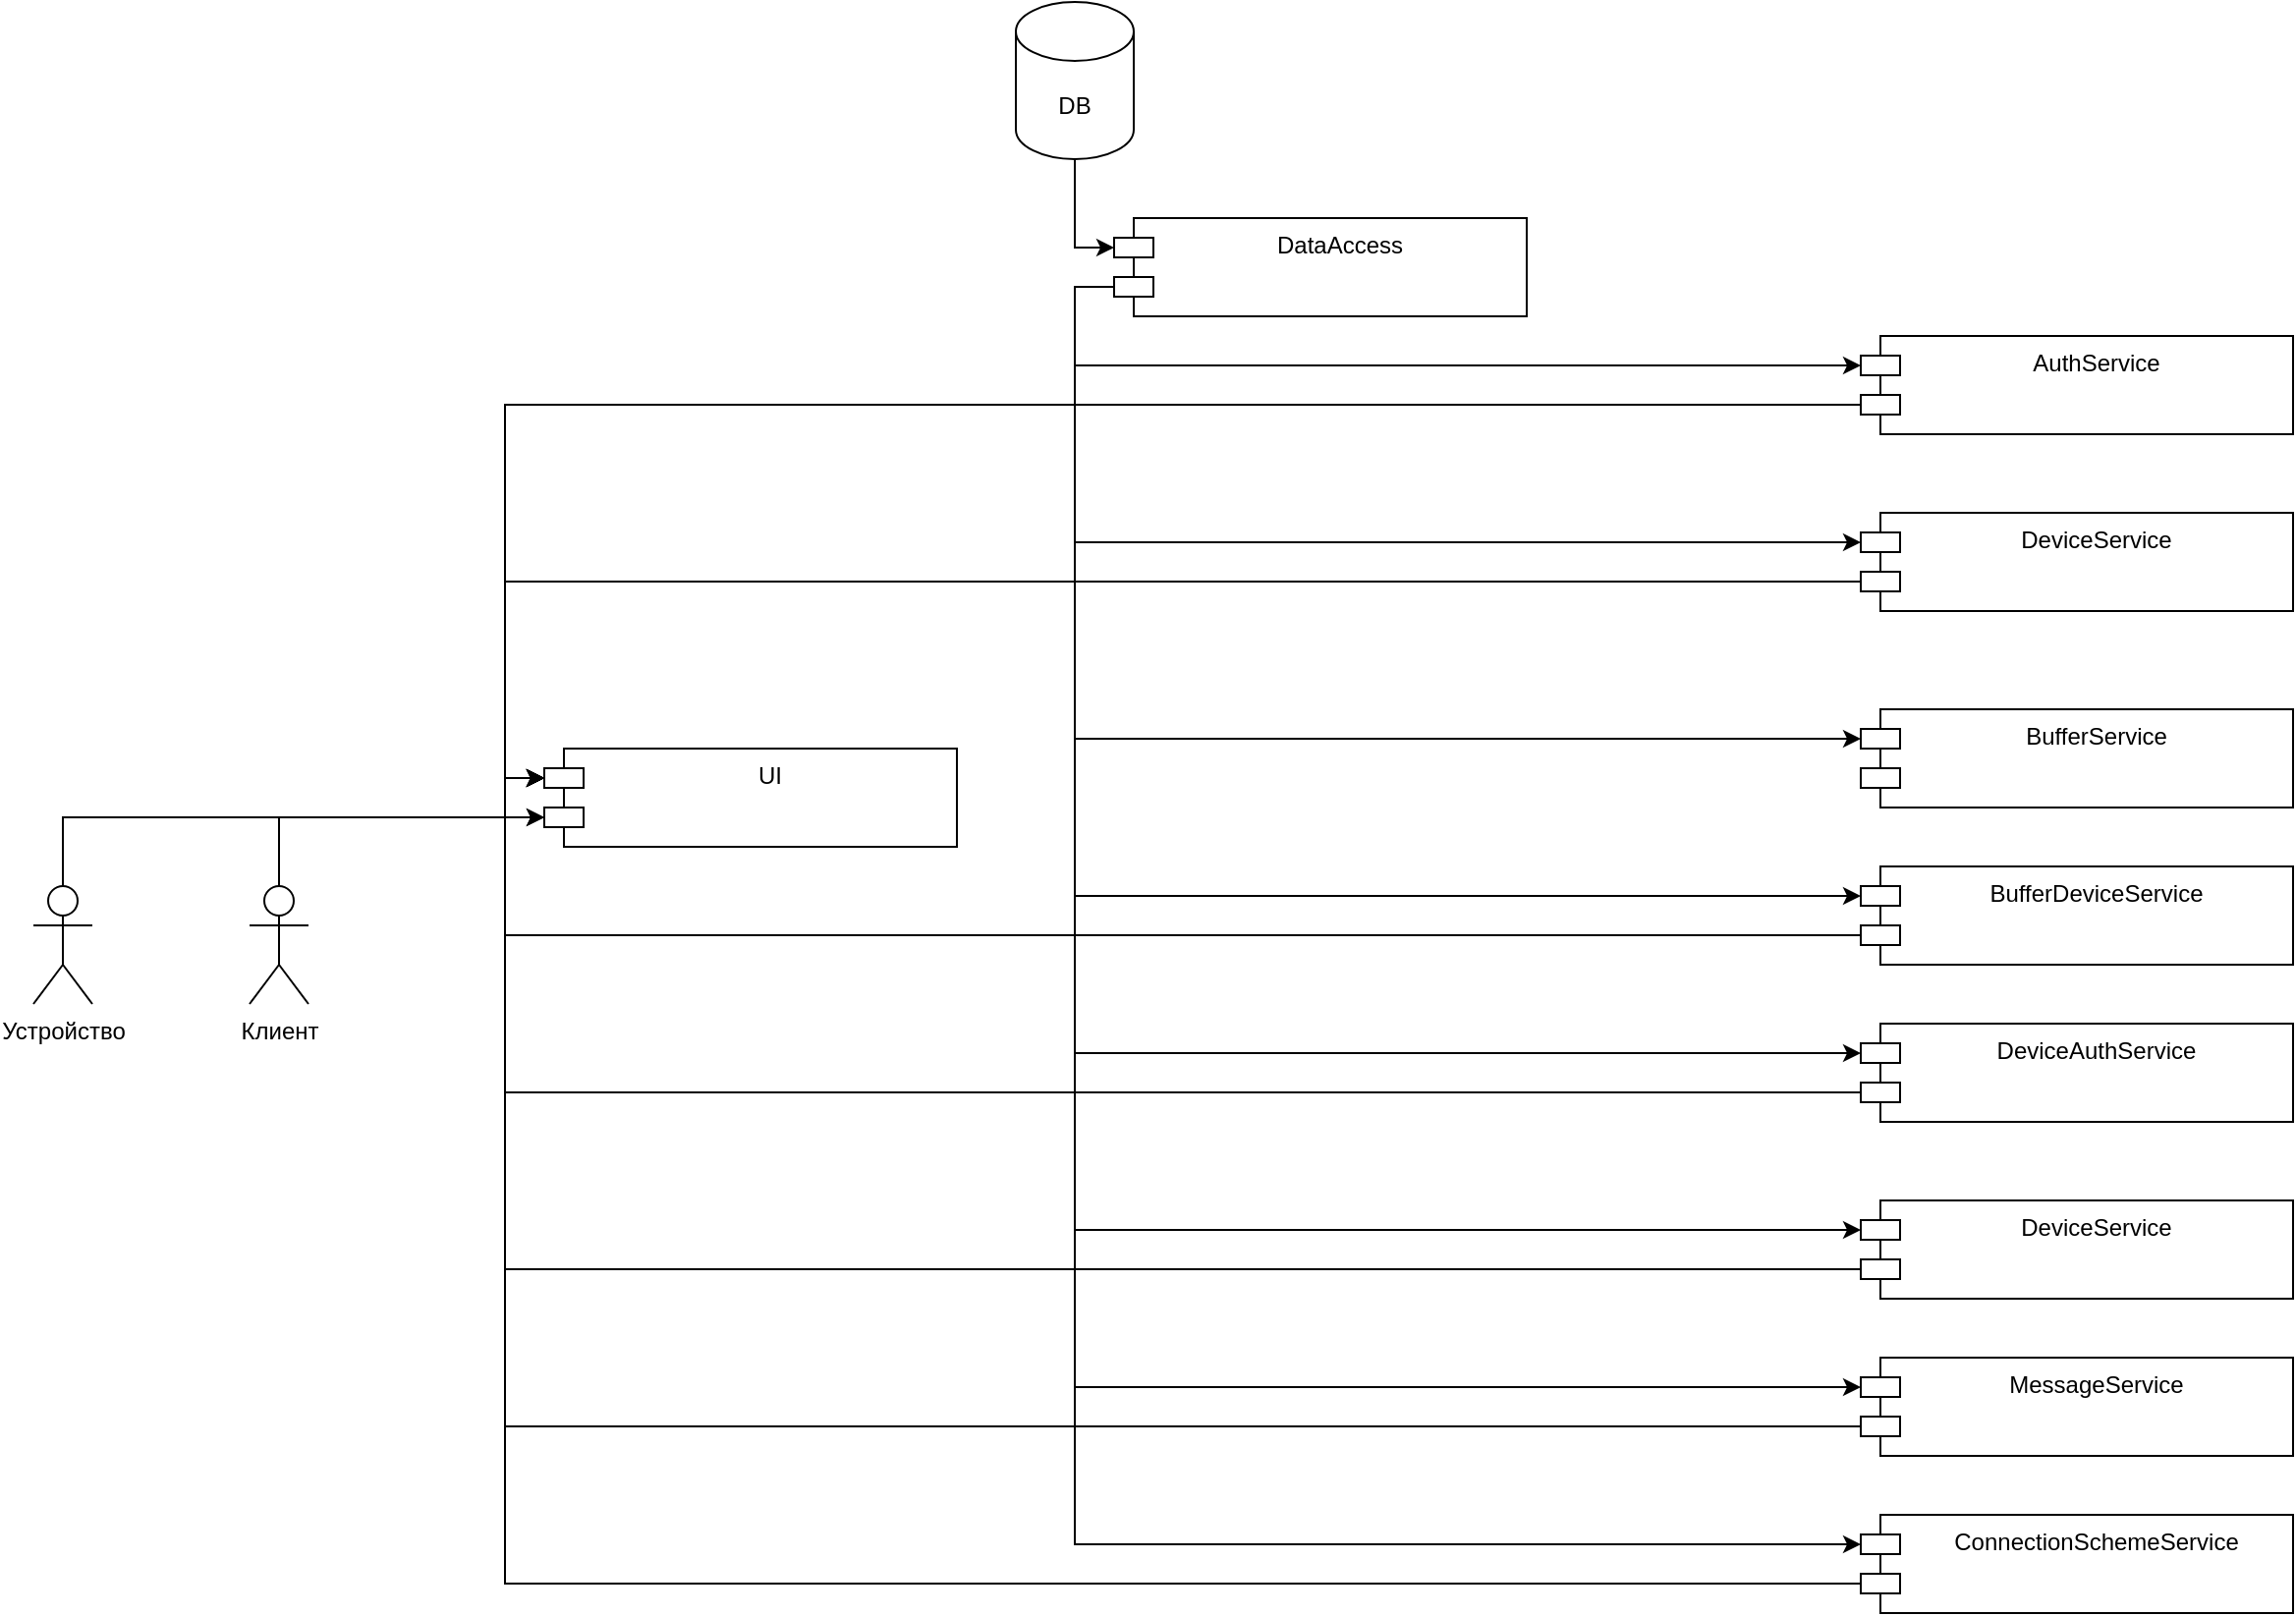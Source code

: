 <mxfile version="28.1.2">
  <diagram name="Страница — 1" id="zjXlwpWgb5OhHrgpzQtu">
    <mxGraphModel dx="3080" dy="2132" grid="1" gridSize="10" guides="1" tooltips="1" connect="1" arrows="1" fold="1" page="1" pageScale="1" pageWidth="827" pageHeight="1169" math="0" shadow="0">
      <root>
        <mxCell id="0" />
        <mxCell id="1" parent="0" />
        <mxCell id="83OvZlMlJgbBjF0fkS-H-1" value="DeviceService" style="shape=module;align=left;spacingLeft=20;align=center;verticalAlign=top;whiteSpace=wrap;html=1;" parent="1" vertex="1">
          <mxGeometry x="-100" y="150" width="220" height="50" as="geometry" />
        </mxCell>
        <mxCell id="83OvZlMlJgbBjF0fkS-H-2" value="BufferDeviceService" style="shape=module;align=left;spacingLeft=20;align=center;verticalAlign=top;whiteSpace=wrap;html=1;" parent="1" vertex="1">
          <mxGeometry x="-100" y="330" width="220" height="50" as="geometry" />
        </mxCell>
        <mxCell id="83OvZlMlJgbBjF0fkS-H-4" value="ConnectionSchemeService" style="shape=module;align=left;spacingLeft=20;align=center;verticalAlign=top;whiteSpace=wrap;html=1;" parent="1" vertex="1">
          <mxGeometry x="-100" y="660" width="220" height="50" as="geometry" />
        </mxCell>
        <mxCell id="83OvZlMlJgbBjF0fkS-H-5" value="MessageService" style="shape=module;align=left;spacingLeft=20;align=center;verticalAlign=top;whiteSpace=wrap;html=1;" parent="1" vertex="1">
          <mxGeometry x="-100" y="580" width="220" height="50" as="geometry" />
        </mxCell>
        <mxCell id="83OvZlMlJgbBjF0fkS-H-6" value="DeviceService&lt;div&gt;&lt;br&gt;&lt;/div&gt;" style="shape=module;align=left;spacingLeft=20;align=center;verticalAlign=top;whiteSpace=wrap;html=1;" parent="1" vertex="1">
          <mxGeometry x="-100" y="500" width="220" height="50" as="geometry" />
        </mxCell>
        <mxCell id="83OvZlMlJgbBjF0fkS-H-7" value="DeviceAuthService" style="shape=module;align=left;spacingLeft=20;align=center;verticalAlign=top;whiteSpace=wrap;html=1;" parent="1" vertex="1">
          <mxGeometry x="-100" y="410" width="220" height="50" as="geometry" />
        </mxCell>
        <mxCell id="83OvZlMlJgbBjF0fkS-H-8" value="AuthService&lt;div&gt;&lt;span style=&quot;white-space: pre;&quot;&gt;&#x9;&lt;/span&gt;&lt;br&gt;&lt;/div&gt;" style="shape=module;align=left;spacingLeft=20;align=center;verticalAlign=top;whiteSpace=wrap;html=1;" parent="1" vertex="1">
          <mxGeometry x="-100" y="60" width="220" height="50" as="geometry" />
        </mxCell>
        <mxCell id="83OvZlMlJgbBjF0fkS-H-9" value="BufferService" style="shape=module;align=left;spacingLeft=20;align=center;verticalAlign=top;whiteSpace=wrap;html=1;" parent="1" vertex="1">
          <mxGeometry x="-100" y="250" width="220" height="50" as="geometry" />
        </mxCell>
        <mxCell id="83OvZlMlJgbBjF0fkS-H-14" style="edgeStyle=orthogonalEdgeStyle;rounded=0;orthogonalLoop=1;jettySize=auto;html=1;entryX=0;entryY=0;entryDx=0;entryDy=15;entryPerimeter=0;" parent="1" source="83OvZlMlJgbBjF0fkS-H-11" target="83OvZlMlJgbBjF0fkS-H-13" edge="1">
          <mxGeometry relative="1" as="geometry">
            <mxPoint x="370" y="50" as="targetPoint" />
          </mxGeometry>
        </mxCell>
        <mxCell id="83OvZlMlJgbBjF0fkS-H-11" value="DB" style="shape=cylinder3;whiteSpace=wrap;html=1;boundedLbl=1;backgroundOutline=1;size=15;" parent="1" vertex="1">
          <mxGeometry x="-530" y="-110" width="60" height="80" as="geometry" />
        </mxCell>
        <mxCell id="83OvZlMlJgbBjF0fkS-H-15" style="edgeStyle=orthogonalEdgeStyle;rounded=0;orthogonalLoop=1;jettySize=auto;html=1;exitX=0;exitY=0;exitDx=0;exitDy=35;exitPerimeter=0;entryX=0;entryY=0;entryDx=0;entryDy=15;entryPerimeter=0;" parent="1" source="83OvZlMlJgbBjF0fkS-H-13" target="83OvZlMlJgbBjF0fkS-H-8" edge="1">
          <mxGeometry relative="1" as="geometry">
            <mxPoint x="150" y="20" as="targetPoint" />
          </mxGeometry>
        </mxCell>
        <mxCell id="83OvZlMlJgbBjF0fkS-H-13" value="DataAccess" style="shape=module;align=left;spacingLeft=20;align=center;verticalAlign=top;whiteSpace=wrap;html=1;" parent="1" vertex="1">
          <mxGeometry x="-480" width="210" height="50" as="geometry" />
        </mxCell>
        <mxCell id="83OvZlMlJgbBjF0fkS-H-16" style="edgeStyle=orthogonalEdgeStyle;rounded=0;orthogonalLoop=1;jettySize=auto;html=1;exitX=0;exitY=0;exitDx=0;exitDy=35;exitPerimeter=0;entryX=0;entryY=0;entryDx=0;entryDy=15;entryPerimeter=0;" parent="1" source="83OvZlMlJgbBjF0fkS-H-13" target="83OvZlMlJgbBjF0fkS-H-1" edge="1">
          <mxGeometry relative="1" as="geometry" />
        </mxCell>
        <mxCell id="83OvZlMlJgbBjF0fkS-H-17" style="edgeStyle=orthogonalEdgeStyle;rounded=0;orthogonalLoop=1;jettySize=auto;html=1;exitX=0;exitY=0;exitDx=0;exitDy=35;exitPerimeter=0;entryX=0;entryY=0;entryDx=0;entryDy=15;entryPerimeter=0;" parent="1" source="83OvZlMlJgbBjF0fkS-H-13" target="83OvZlMlJgbBjF0fkS-H-9" edge="1">
          <mxGeometry relative="1" as="geometry" />
        </mxCell>
        <mxCell id="83OvZlMlJgbBjF0fkS-H-18" style="edgeStyle=orthogonalEdgeStyle;rounded=0;orthogonalLoop=1;jettySize=auto;html=1;exitX=0;exitY=0;exitDx=0;exitDy=35;exitPerimeter=0;entryX=0;entryY=0;entryDx=0;entryDy=15;entryPerimeter=0;" parent="1" source="83OvZlMlJgbBjF0fkS-H-13" target="83OvZlMlJgbBjF0fkS-H-2" edge="1">
          <mxGeometry relative="1" as="geometry" />
        </mxCell>
        <mxCell id="83OvZlMlJgbBjF0fkS-H-19" style="edgeStyle=orthogonalEdgeStyle;rounded=0;orthogonalLoop=1;jettySize=auto;html=1;exitX=0;exitY=0;exitDx=0;exitDy=35;exitPerimeter=0;entryX=0;entryY=0;entryDx=0;entryDy=15;entryPerimeter=0;" parent="1" source="83OvZlMlJgbBjF0fkS-H-13" target="83OvZlMlJgbBjF0fkS-H-7" edge="1">
          <mxGeometry relative="1" as="geometry" />
        </mxCell>
        <mxCell id="83OvZlMlJgbBjF0fkS-H-20" style="edgeStyle=orthogonalEdgeStyle;rounded=0;orthogonalLoop=1;jettySize=auto;html=1;exitX=0;exitY=0;exitDx=0;exitDy=35;exitPerimeter=0;entryX=0;entryY=0;entryDx=0;entryDy=15;entryPerimeter=0;" parent="1" source="83OvZlMlJgbBjF0fkS-H-13" target="83OvZlMlJgbBjF0fkS-H-6" edge="1">
          <mxGeometry relative="1" as="geometry" />
        </mxCell>
        <mxCell id="83OvZlMlJgbBjF0fkS-H-21" style="edgeStyle=orthogonalEdgeStyle;rounded=0;orthogonalLoop=1;jettySize=auto;html=1;exitX=0;exitY=0;exitDx=0;exitDy=35;exitPerimeter=0;entryX=0;entryY=0;entryDx=0;entryDy=15;entryPerimeter=0;" parent="1" source="83OvZlMlJgbBjF0fkS-H-13" target="83OvZlMlJgbBjF0fkS-H-5" edge="1">
          <mxGeometry relative="1" as="geometry" />
        </mxCell>
        <mxCell id="83OvZlMlJgbBjF0fkS-H-22" style="edgeStyle=orthogonalEdgeStyle;rounded=0;orthogonalLoop=1;jettySize=auto;html=1;exitX=0;exitY=0;exitDx=0;exitDy=35;exitPerimeter=0;entryX=0;entryY=0;entryDx=0;entryDy=15;entryPerimeter=0;" parent="1" source="83OvZlMlJgbBjF0fkS-H-13" target="83OvZlMlJgbBjF0fkS-H-4" edge="1">
          <mxGeometry relative="1" as="geometry" />
        </mxCell>
        <mxCell id="83OvZlMlJgbBjF0fkS-H-23" value="Клиент" style="shape=umlActor;verticalLabelPosition=bottom;verticalAlign=top;html=1;" parent="1" vertex="1">
          <mxGeometry x="-920" y="340" width="30" height="60" as="geometry" />
        </mxCell>
        <mxCell id="83OvZlMlJgbBjF0fkS-H-27" value="Устройство" style="shape=umlActor;verticalLabelPosition=bottom;verticalAlign=top;html=1;" parent="1" vertex="1">
          <mxGeometry x="-1030" y="340" width="30" height="60" as="geometry" />
        </mxCell>
        <mxCell id="83OvZlMlJgbBjF0fkS-H-30" value="UI" style="shape=module;align=left;spacingLeft=20;align=center;verticalAlign=top;whiteSpace=wrap;html=1;" parent="1" vertex="1">
          <mxGeometry x="-770" y="270" width="210" height="50" as="geometry" />
        </mxCell>
        <mxCell id="83OvZlMlJgbBjF0fkS-H-31" style="edgeStyle=orthogonalEdgeStyle;rounded=0;orthogonalLoop=1;jettySize=auto;html=1;exitX=0;exitY=0;exitDx=0;exitDy=35;exitPerimeter=0;entryX=0;entryY=0;entryDx=0;entryDy=15;entryPerimeter=0;" parent="1" source="83OvZlMlJgbBjF0fkS-H-8" target="83OvZlMlJgbBjF0fkS-H-30" edge="1">
          <mxGeometry relative="1" as="geometry" />
        </mxCell>
        <mxCell id="83OvZlMlJgbBjF0fkS-H-32" style="edgeStyle=orthogonalEdgeStyle;rounded=0;orthogonalLoop=1;jettySize=auto;html=1;exitX=0;exitY=0;exitDx=0;exitDy=35;exitPerimeter=0;entryX=0;entryY=0;entryDx=0;entryDy=15;entryPerimeter=0;" parent="1" source="83OvZlMlJgbBjF0fkS-H-1" target="83OvZlMlJgbBjF0fkS-H-30" edge="1">
          <mxGeometry relative="1" as="geometry" />
        </mxCell>
        <mxCell id="83OvZlMlJgbBjF0fkS-H-33" style="edgeStyle=orthogonalEdgeStyle;rounded=0;orthogonalLoop=1;jettySize=auto;html=1;exitX=0;exitY=0;exitDx=0;exitDy=35;exitPerimeter=0;entryX=0;entryY=0;entryDx=0;entryDy=15;entryPerimeter=0;" parent="1" source="83OvZlMlJgbBjF0fkS-H-2" target="83OvZlMlJgbBjF0fkS-H-30" edge="1">
          <mxGeometry relative="1" as="geometry" />
        </mxCell>
        <mxCell id="83OvZlMlJgbBjF0fkS-H-35" style="edgeStyle=orthogonalEdgeStyle;rounded=0;orthogonalLoop=1;jettySize=auto;html=1;exitX=0;exitY=0;exitDx=0;exitDy=35;exitPerimeter=0;entryX=0;entryY=0;entryDx=0;entryDy=15;entryPerimeter=0;" parent="1" source="83OvZlMlJgbBjF0fkS-H-7" target="83OvZlMlJgbBjF0fkS-H-30" edge="1">
          <mxGeometry relative="1" as="geometry" />
        </mxCell>
        <mxCell id="83OvZlMlJgbBjF0fkS-H-36" style="edgeStyle=orthogonalEdgeStyle;rounded=0;orthogonalLoop=1;jettySize=auto;html=1;exitX=0;exitY=0;exitDx=0;exitDy=35;exitPerimeter=0;entryX=0;entryY=0;entryDx=0;entryDy=15;entryPerimeter=0;" parent="1" source="83OvZlMlJgbBjF0fkS-H-6" target="83OvZlMlJgbBjF0fkS-H-30" edge="1">
          <mxGeometry relative="1" as="geometry" />
        </mxCell>
        <mxCell id="83OvZlMlJgbBjF0fkS-H-37" style="edgeStyle=orthogonalEdgeStyle;rounded=0;orthogonalLoop=1;jettySize=auto;html=1;exitX=0;exitY=0;exitDx=0;exitDy=35;exitPerimeter=0;entryX=0;entryY=0;entryDx=0;entryDy=15;entryPerimeter=0;" parent="1" source="83OvZlMlJgbBjF0fkS-H-5" target="83OvZlMlJgbBjF0fkS-H-30" edge="1">
          <mxGeometry relative="1" as="geometry" />
        </mxCell>
        <mxCell id="83OvZlMlJgbBjF0fkS-H-38" style="edgeStyle=orthogonalEdgeStyle;rounded=0;orthogonalLoop=1;jettySize=auto;html=1;exitX=0;exitY=0;exitDx=0;exitDy=35;exitPerimeter=0;entryX=0;entryY=0;entryDx=0;entryDy=15;entryPerimeter=0;" parent="1" source="83OvZlMlJgbBjF0fkS-H-4" target="83OvZlMlJgbBjF0fkS-H-30" edge="1">
          <mxGeometry relative="1" as="geometry" />
        </mxCell>
        <mxCell id="83OvZlMlJgbBjF0fkS-H-39" style="edgeStyle=orthogonalEdgeStyle;rounded=0;orthogonalLoop=1;jettySize=auto;html=1;exitX=0.5;exitY=0;exitDx=0;exitDy=0;exitPerimeter=0;entryX=0;entryY=0;entryDx=0;entryDy=35;entryPerimeter=0;" parent="1" source="83OvZlMlJgbBjF0fkS-H-23" target="83OvZlMlJgbBjF0fkS-H-30" edge="1">
          <mxGeometry relative="1" as="geometry" />
        </mxCell>
        <mxCell id="83OvZlMlJgbBjF0fkS-H-40" style="edgeStyle=orthogonalEdgeStyle;rounded=0;orthogonalLoop=1;jettySize=auto;html=1;exitX=0.5;exitY=0;exitDx=0;exitDy=0;exitPerimeter=0;entryX=0;entryY=0;entryDx=0;entryDy=35;entryPerimeter=0;" parent="1" source="83OvZlMlJgbBjF0fkS-H-27" target="83OvZlMlJgbBjF0fkS-H-30" edge="1">
          <mxGeometry relative="1" as="geometry" />
        </mxCell>
      </root>
    </mxGraphModel>
  </diagram>
</mxfile>
